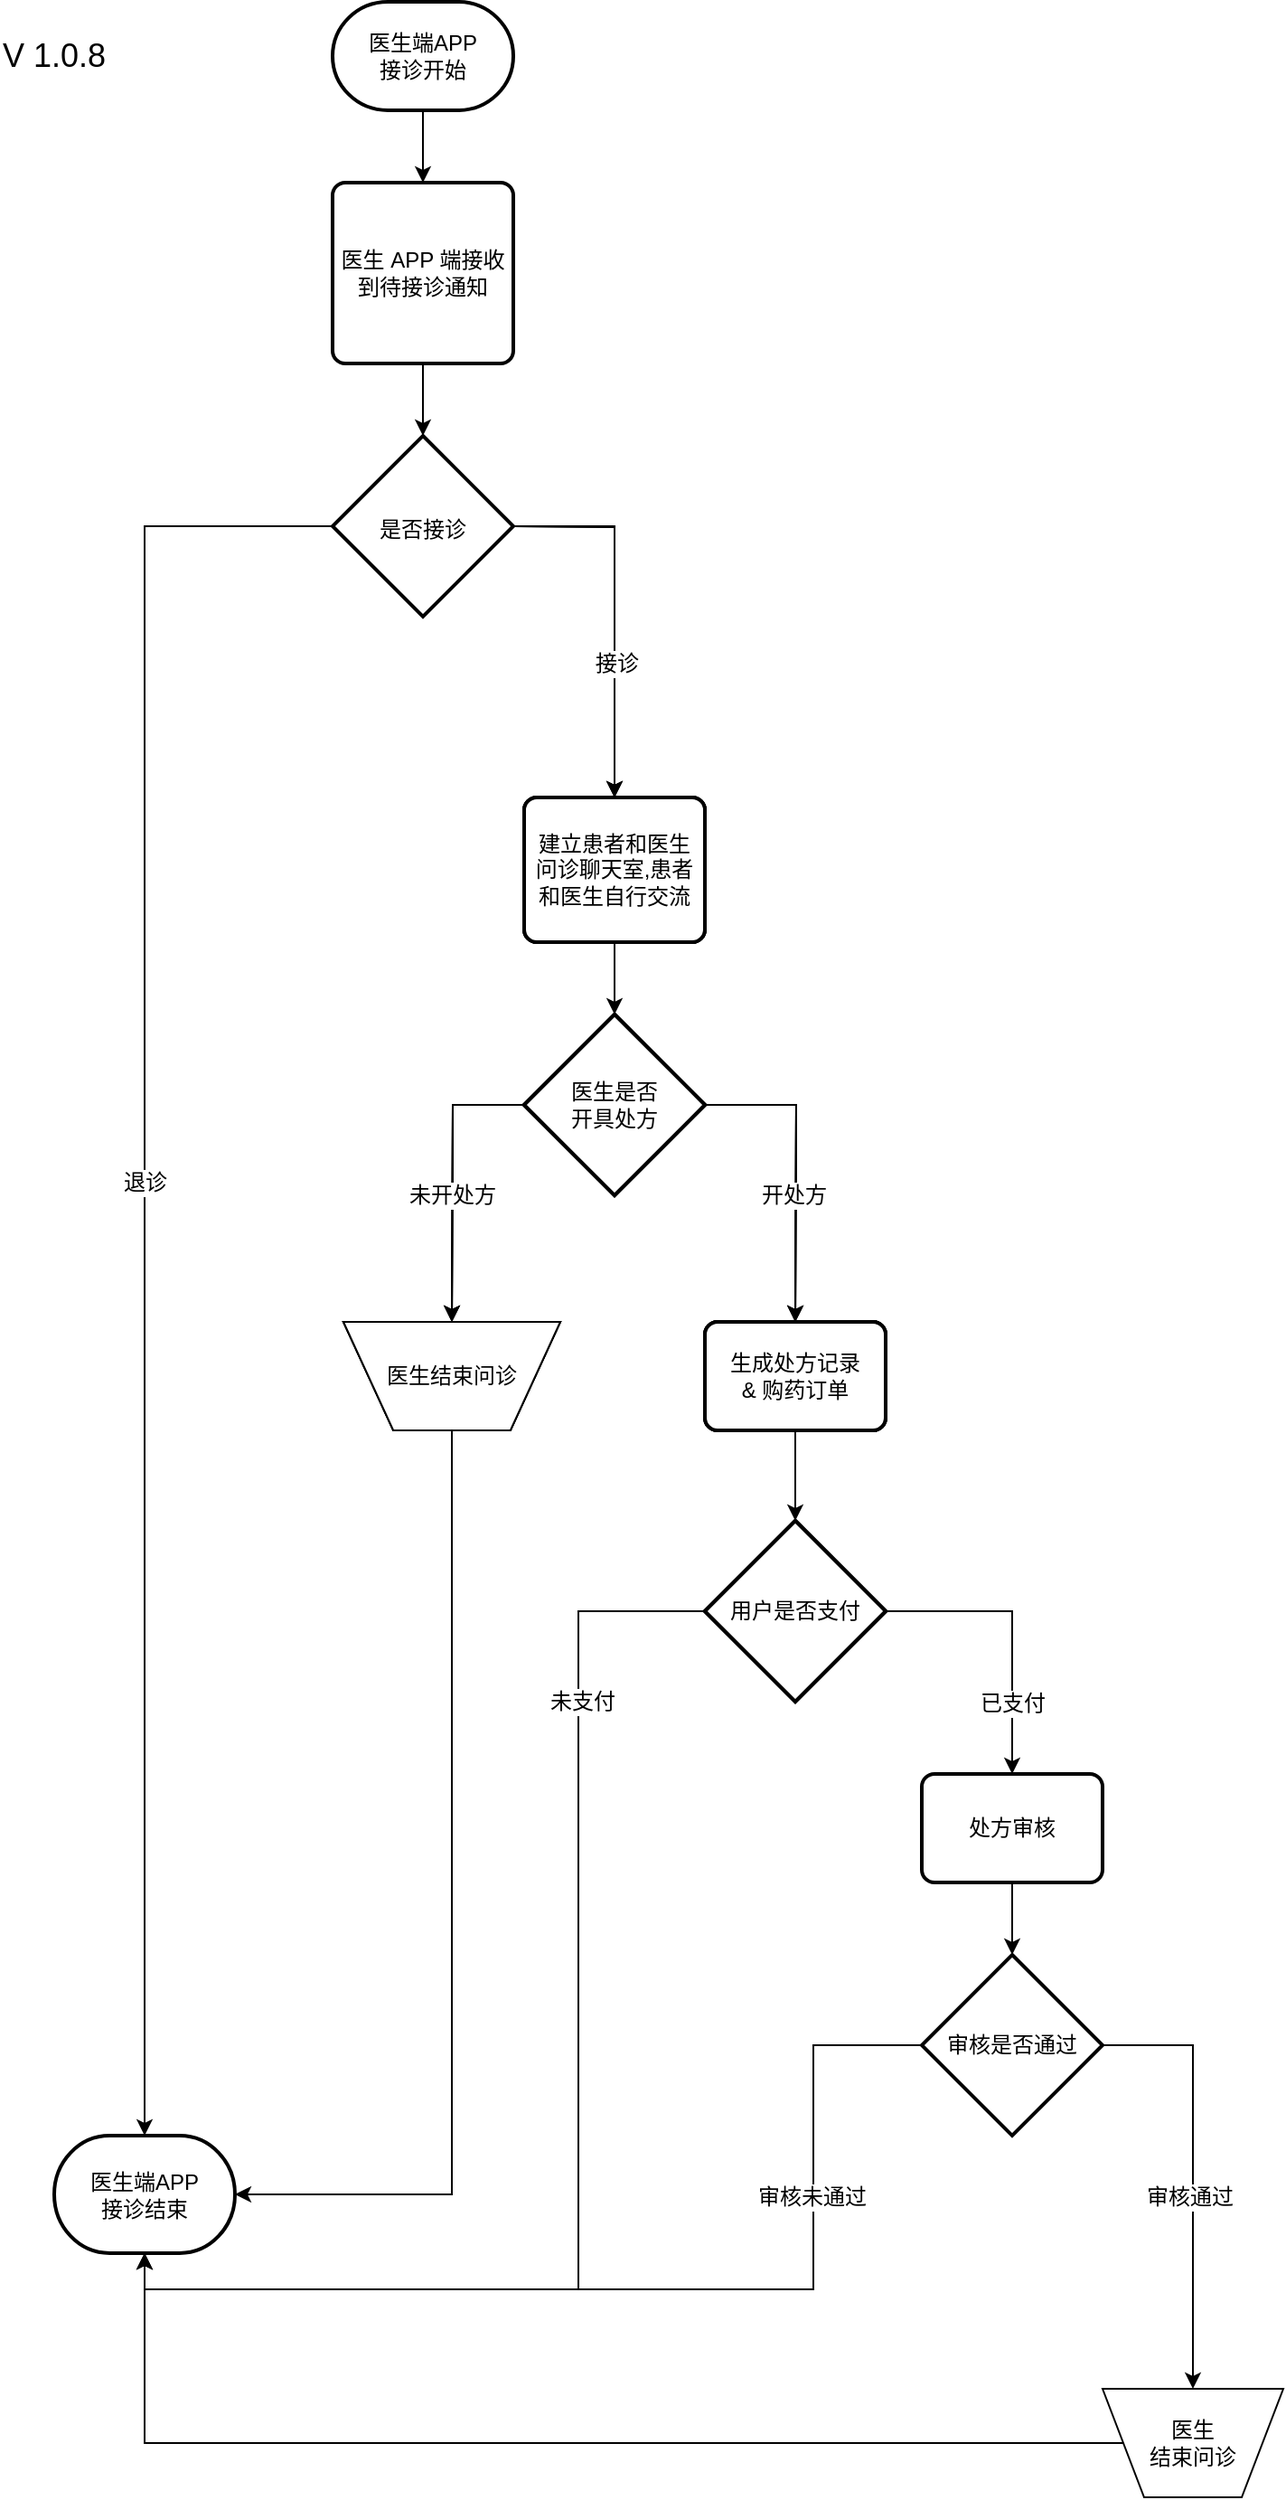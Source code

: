 <mxfile version="20.1.3" type="github">
  <diagram id="C5RBs43oDa-KdzZeNtuy" name="Page-1">
    <mxGraphModel dx="1422" dy="762" grid="1" gridSize="10" guides="1" tooltips="1" connect="1" arrows="1" fold="1" page="1" pageScale="1" pageWidth="827" pageHeight="1169" math="0" shadow="0">
      <root>
        <mxCell id="WIyWlLk6GJQsqaUBKTNV-0" />
        <mxCell id="WIyWlLk6GJQsqaUBKTNV-1" parent="WIyWlLk6GJQsqaUBKTNV-0" />
        <mxCell id="9-fcuSObMXvT9uvJyMpB-5" style="edgeStyle=orthogonalEdgeStyle;rounded=0;orthogonalLoop=1;jettySize=auto;html=1;exitX=0.5;exitY=1;exitDx=0;exitDy=0;exitPerimeter=0;fontSize=18;" edge="1" parent="WIyWlLk6GJQsqaUBKTNV-1" source="9-fcuSObMXvT9uvJyMpB-0" target="9-fcuSObMXvT9uvJyMpB-1">
          <mxGeometry relative="1" as="geometry" />
        </mxCell>
        <mxCell id="9-fcuSObMXvT9uvJyMpB-0" value="医生端APP&lt;br&gt;接诊开始" style="strokeWidth=2;html=1;shape=mxgraph.flowchart.terminator;whiteSpace=wrap;" vertex="1" parent="WIyWlLk6GJQsqaUBKTNV-1">
          <mxGeometry x="364" y="60" width="100" height="60" as="geometry" />
        </mxCell>
        <mxCell id="9-fcuSObMXvT9uvJyMpB-7" style="edgeStyle=orthogonalEdgeStyle;rounded=0;orthogonalLoop=1;jettySize=auto;html=1;exitX=0.5;exitY=1;exitDx=0;exitDy=0;fontSize=12;" edge="1" parent="WIyWlLk6GJQsqaUBKTNV-1" source="9-fcuSObMXvT9uvJyMpB-1" target="9-fcuSObMXvT9uvJyMpB-6">
          <mxGeometry relative="1" as="geometry" />
        </mxCell>
        <mxCell id="9-fcuSObMXvT9uvJyMpB-1" value="医生 APP 端接收到待接诊通知" style="rounded=1;whiteSpace=wrap;html=1;absoluteArcSize=1;arcSize=14;strokeWidth=2;" vertex="1" parent="WIyWlLk6GJQsqaUBKTNV-1">
          <mxGeometry x="364" y="160" width="100" height="100" as="geometry" />
        </mxCell>
        <mxCell id="9-fcuSObMXvT9uvJyMpB-3" value="&lt;font style=&quot;font-size: 18px;&quot;&gt;V 1.0.8&lt;/font&gt;" style="text;html=1;strokeColor=none;fillColor=none;align=center;verticalAlign=middle;whiteSpace=wrap;rounded=0;" vertex="1" parent="WIyWlLk6GJQsqaUBKTNV-1">
          <mxGeometry x="180" y="75" width="60" height="30" as="geometry" />
        </mxCell>
        <mxCell id="9-fcuSObMXvT9uvJyMpB-8" value="退诊" style="edgeStyle=orthogonalEdgeStyle;rounded=0;orthogonalLoop=1;jettySize=auto;html=1;fontSize=12;entryX=0.5;entryY=0;entryDx=0;entryDy=0;entryPerimeter=0;" edge="1" parent="WIyWlLk6GJQsqaUBKTNV-1" source="9-fcuSObMXvT9uvJyMpB-6" target="9-fcuSObMXvT9uvJyMpB-9">
          <mxGeometry x="-0.06" relative="1" as="geometry">
            <mxPoint x="310" y="490" as="targetPoint" />
            <Array as="points">
              <mxPoint x="260" y="350" />
            </Array>
            <mxPoint as="offset" />
          </mxGeometry>
        </mxCell>
        <mxCell id="9-fcuSObMXvT9uvJyMpB-10" style="edgeStyle=orthogonalEdgeStyle;rounded=0;orthogonalLoop=1;jettySize=auto;html=1;fontSize=12;entryX=0.5;entryY=0;entryDx=0;entryDy=0;" edge="1" parent="WIyWlLk6GJQsqaUBKTNV-1" source="9-fcuSObMXvT9uvJyMpB-6" target="9-fcuSObMXvT9uvJyMpB-12">
          <mxGeometry relative="1" as="geometry">
            <mxPoint x="520" y="490" as="targetPoint" />
          </mxGeometry>
        </mxCell>
        <mxCell id="9-fcuSObMXvT9uvJyMpB-11" value="接诊" style="edgeLabel;html=1;align=center;verticalAlign=middle;resizable=0;points=[];fontSize=12;" vertex="1" connectable="0" parent="9-fcuSObMXvT9uvJyMpB-10">
          <mxGeometry x="0.112" y="1" relative="1" as="geometry">
            <mxPoint y="17" as="offset" />
          </mxGeometry>
        </mxCell>
        <mxCell id="9-fcuSObMXvT9uvJyMpB-6" value="&lt;font style=&quot;font-size: 12px;&quot;&gt;是否接诊&lt;/font&gt;" style="strokeWidth=2;html=1;shape=mxgraph.flowchart.decision;whiteSpace=wrap;fontSize=18;" vertex="1" parent="WIyWlLk6GJQsqaUBKTNV-1">
          <mxGeometry x="364" y="300" width="100" height="100" as="geometry" />
        </mxCell>
        <mxCell id="9-fcuSObMXvT9uvJyMpB-9" value="医生端APP&lt;br&gt;接诊结束" style="strokeWidth=2;html=1;shape=mxgraph.flowchart.terminator;whiteSpace=wrap;" vertex="1" parent="WIyWlLk6GJQsqaUBKTNV-1">
          <mxGeometry x="210" y="1240" width="100" height="65" as="geometry" />
        </mxCell>
        <mxCell id="9-fcuSObMXvT9uvJyMpB-14" style="edgeStyle=orthogonalEdgeStyle;rounded=0;orthogonalLoop=1;jettySize=auto;html=1;exitX=0.5;exitY=1;exitDx=0;exitDy=0;entryX=0.5;entryY=0;entryDx=0;entryDy=0;entryPerimeter=0;fontSize=12;" edge="1" parent="WIyWlLk6GJQsqaUBKTNV-1" source="9-fcuSObMXvT9uvJyMpB-12" target="9-fcuSObMXvT9uvJyMpB-13">
          <mxGeometry relative="1" as="geometry" />
        </mxCell>
        <mxCell id="9-fcuSObMXvT9uvJyMpB-12" value="建立患者和医生&lt;br&gt;问诊聊天室,患者和医生自行交流" style="rounded=1;whiteSpace=wrap;html=1;absoluteArcSize=1;arcSize=14;strokeWidth=2;fontSize=12;" vertex="1" parent="WIyWlLk6GJQsqaUBKTNV-1">
          <mxGeometry x="470" y="500" width="100" height="80" as="geometry" />
        </mxCell>
        <mxCell id="9-fcuSObMXvT9uvJyMpB-15" style="edgeStyle=orthogonalEdgeStyle;rounded=0;orthogonalLoop=1;jettySize=auto;html=1;fontSize=12;" edge="1" parent="WIyWlLk6GJQsqaUBKTNV-1" source="9-fcuSObMXvT9uvJyMpB-13">
          <mxGeometry relative="1" as="geometry">
            <mxPoint x="430" y="790" as="targetPoint" />
          </mxGeometry>
        </mxCell>
        <mxCell id="9-fcuSObMXvT9uvJyMpB-16" value="未开处方" style="edgeLabel;html=1;align=center;verticalAlign=middle;resizable=0;points=[];fontSize=12;" vertex="1" connectable="0" parent="9-fcuSObMXvT9uvJyMpB-15">
          <mxGeometry x="0.113" y="-1" relative="1" as="geometry">
            <mxPoint as="offset" />
          </mxGeometry>
        </mxCell>
        <mxCell id="9-fcuSObMXvT9uvJyMpB-24" style="edgeStyle=orthogonalEdgeStyle;rounded=0;orthogonalLoop=1;jettySize=auto;html=1;fontSize=12;" edge="1" parent="WIyWlLk6GJQsqaUBKTNV-1" source="9-fcuSObMXvT9uvJyMpB-13">
          <mxGeometry relative="1" as="geometry">
            <mxPoint x="620" y="790" as="targetPoint" />
          </mxGeometry>
        </mxCell>
        <mxCell id="9-fcuSObMXvT9uvJyMpB-25" value="开处方" style="edgeLabel;html=1;align=center;verticalAlign=middle;resizable=0;points=[];fontSize=12;" vertex="1" connectable="0" parent="9-fcuSObMXvT9uvJyMpB-24">
          <mxGeometry x="0.094" y="-2" relative="1" as="geometry">
            <mxPoint y="7" as="offset" />
          </mxGeometry>
        </mxCell>
        <mxCell id="9-fcuSObMXvT9uvJyMpB-13" value="医生是否&lt;br&gt;开具处方" style="strokeWidth=2;html=1;shape=mxgraph.flowchart.decision;whiteSpace=wrap;fontSize=12;" vertex="1" parent="WIyWlLk6GJQsqaUBKTNV-1">
          <mxGeometry x="470" y="620" width="100" height="100" as="geometry" />
        </mxCell>
        <mxCell id="9-fcuSObMXvT9uvJyMpB-23" style="edgeStyle=orthogonalEdgeStyle;rounded=0;orthogonalLoop=1;jettySize=auto;html=1;entryX=1;entryY=0.5;entryDx=0;entryDy=0;entryPerimeter=0;fontSize=12;exitX=0.5;exitY=1;exitDx=0;exitDy=0;" edge="1" parent="WIyWlLk6GJQsqaUBKTNV-1" source="9-fcuSObMXvT9uvJyMpB-17" target="9-fcuSObMXvT9uvJyMpB-9">
          <mxGeometry relative="1" as="geometry" />
        </mxCell>
        <mxCell id="9-fcuSObMXvT9uvJyMpB-17" value="医生结束问诊" style="verticalLabelPosition=middle;verticalAlign=middle;html=1;shape=trapezoid;perimeter=trapezoidPerimeter;whiteSpace=wrap;size=0.23;arcSize=10;flipV=1;labelPosition=center;align=center;fontSize=12;" vertex="1" parent="WIyWlLk6GJQsqaUBKTNV-1">
          <mxGeometry x="370" y="790" width="120" height="60" as="geometry" />
        </mxCell>
        <mxCell id="9-fcuSObMXvT9uvJyMpB-35" style="edgeStyle=orthogonalEdgeStyle;rounded=0;orthogonalLoop=1;jettySize=auto;html=1;fontSize=12;" edge="1" parent="WIyWlLk6GJQsqaUBKTNV-1" source="9-fcuSObMXvT9uvJyMpB-26" target="9-fcuSObMXvT9uvJyMpB-34">
          <mxGeometry relative="1" as="geometry" />
        </mxCell>
        <mxCell id="9-fcuSObMXvT9uvJyMpB-26" value="生成处方记录&lt;br&gt;&amp;amp; 购药订单" style="rounded=1;whiteSpace=wrap;html=1;absoluteArcSize=1;arcSize=14;strokeWidth=2;fontSize=12;" vertex="1" parent="WIyWlLk6GJQsqaUBKTNV-1">
          <mxGeometry x="570" y="790" width="100" height="60" as="geometry" />
        </mxCell>
        <mxCell id="9-fcuSObMXvT9uvJyMpB-32" style="edgeStyle=orthogonalEdgeStyle;rounded=0;orthogonalLoop=1;jettySize=auto;html=1;exitX=0.5;exitY=1;exitDx=0;exitDy=0;entryX=0.5;entryY=0;entryDx=0;entryDy=0;entryPerimeter=0;fontSize=12;" edge="1" parent="WIyWlLk6GJQsqaUBKTNV-1" source="9-fcuSObMXvT9uvJyMpB-29" target="9-fcuSObMXvT9uvJyMpB-31">
          <mxGeometry relative="1" as="geometry" />
        </mxCell>
        <mxCell id="9-fcuSObMXvT9uvJyMpB-29" value="处方审核" style="rounded=1;whiteSpace=wrap;html=1;absoluteArcSize=1;arcSize=14;strokeWidth=2;fontSize=12;" vertex="1" parent="WIyWlLk6GJQsqaUBKTNV-1">
          <mxGeometry x="690" y="1040" width="100" height="60" as="geometry" />
        </mxCell>
        <mxCell id="9-fcuSObMXvT9uvJyMpB-41" style="edgeStyle=orthogonalEdgeStyle;rounded=0;orthogonalLoop=1;jettySize=auto;html=1;entryX=0.5;entryY=1;entryDx=0;entryDy=0;entryPerimeter=0;fontSize=12;" edge="1" parent="WIyWlLk6GJQsqaUBKTNV-1" source="9-fcuSObMXvT9uvJyMpB-31" target="9-fcuSObMXvT9uvJyMpB-9">
          <mxGeometry relative="1" as="geometry">
            <Array as="points">
              <mxPoint x="630" y="1190" />
              <mxPoint x="630" y="1325" />
              <mxPoint x="260" y="1325" />
            </Array>
          </mxGeometry>
        </mxCell>
        <mxCell id="9-fcuSObMXvT9uvJyMpB-42" value="审核未通过" style="edgeLabel;html=1;align=center;verticalAlign=middle;resizable=0;points=[];fontSize=12;" vertex="1" connectable="0" parent="9-fcuSObMXvT9uvJyMpB-41">
          <mxGeometry x="-0.51" y="-1" relative="1" as="geometry">
            <mxPoint as="offset" />
          </mxGeometry>
        </mxCell>
        <mxCell id="9-fcuSObMXvT9uvJyMpB-43" style="edgeStyle=orthogonalEdgeStyle;rounded=0;orthogonalLoop=1;jettySize=auto;html=1;fontSize=12;" edge="1" parent="WIyWlLk6GJQsqaUBKTNV-1" source="9-fcuSObMXvT9uvJyMpB-31">
          <mxGeometry relative="1" as="geometry">
            <mxPoint x="840" y="1380" as="targetPoint" />
            <Array as="points">
              <mxPoint x="840" y="1190" />
            </Array>
          </mxGeometry>
        </mxCell>
        <mxCell id="9-fcuSObMXvT9uvJyMpB-44" value="审核通过" style="edgeLabel;html=1;align=center;verticalAlign=middle;resizable=0;points=[];fontSize=12;" vertex="1" connectable="0" parent="9-fcuSObMXvT9uvJyMpB-43">
          <mxGeometry x="0.096" y="-2" relative="1" as="geometry">
            <mxPoint y="2" as="offset" />
          </mxGeometry>
        </mxCell>
        <mxCell id="9-fcuSObMXvT9uvJyMpB-31" value="审核是否通过" style="strokeWidth=2;html=1;shape=mxgraph.flowchart.decision;whiteSpace=wrap;fontSize=12;" vertex="1" parent="WIyWlLk6GJQsqaUBKTNV-1">
          <mxGeometry x="690" y="1140" width="100" height="100" as="geometry" />
        </mxCell>
        <mxCell id="9-fcuSObMXvT9uvJyMpB-36" style="edgeStyle=orthogonalEdgeStyle;rounded=0;orthogonalLoop=1;jettySize=auto;html=1;entryX=0.5;entryY=1;entryDx=0;entryDy=0;entryPerimeter=0;fontSize=12;" edge="1" parent="WIyWlLk6GJQsqaUBKTNV-1" source="9-fcuSObMXvT9uvJyMpB-34" target="9-fcuSObMXvT9uvJyMpB-9">
          <mxGeometry relative="1" as="geometry">
            <Array as="points">
              <mxPoint x="500" y="950" />
              <mxPoint x="500" y="1325" />
              <mxPoint x="260" y="1325" />
            </Array>
          </mxGeometry>
        </mxCell>
        <mxCell id="9-fcuSObMXvT9uvJyMpB-39" value="未支付" style="edgeLabel;html=1;align=center;verticalAlign=middle;resizable=0;points=[];fontSize=12;" vertex="1" connectable="0" parent="9-fcuSObMXvT9uvJyMpB-36">
          <mxGeometry x="-0.158" y="2" relative="1" as="geometry">
            <mxPoint y="-177" as="offset" />
          </mxGeometry>
        </mxCell>
        <mxCell id="9-fcuSObMXvT9uvJyMpB-38" style="edgeStyle=orthogonalEdgeStyle;rounded=0;orthogonalLoop=1;jettySize=auto;html=1;entryX=0.5;entryY=0;entryDx=0;entryDy=0;fontSize=12;exitX=1;exitY=0.5;exitDx=0;exitDy=0;exitPerimeter=0;" edge="1" parent="WIyWlLk6GJQsqaUBKTNV-1" source="9-fcuSObMXvT9uvJyMpB-34" target="9-fcuSObMXvT9uvJyMpB-29">
          <mxGeometry relative="1" as="geometry">
            <mxPoint x="680" y="950" as="sourcePoint" />
          </mxGeometry>
        </mxCell>
        <mxCell id="9-fcuSObMXvT9uvJyMpB-40" value="已支付" style="edgeLabel;html=1;align=center;verticalAlign=middle;resizable=0;points=[];fontSize=12;" vertex="1" connectable="0" parent="9-fcuSObMXvT9uvJyMpB-38">
          <mxGeometry x="0.267" y="1" relative="1" as="geometry">
            <mxPoint x="-1" y="19" as="offset" />
          </mxGeometry>
        </mxCell>
        <mxCell id="9-fcuSObMXvT9uvJyMpB-34" value="用户是否支付" style="strokeWidth=2;html=1;shape=mxgraph.flowchart.decision;whiteSpace=wrap;fontSize=12;" vertex="1" parent="WIyWlLk6GJQsqaUBKTNV-1">
          <mxGeometry x="570" y="900" width="100" height="100" as="geometry" />
        </mxCell>
        <mxCell id="9-fcuSObMXvT9uvJyMpB-45" style="edgeStyle=orthogonalEdgeStyle;rounded=0;orthogonalLoop=1;jettySize=auto;html=1;fontSize=12;entryX=0.5;entryY=0;entryDx=0;entryDy=0;" edge="1" target="9-fcuSObMXvT9uvJyMpB-47" parent="WIyWlLk6GJQsqaUBKTNV-1">
          <mxGeometry relative="1" as="geometry">
            <mxPoint x="520" y="490" as="targetPoint" />
            <mxPoint x="464" y="350" as="sourcePoint" />
          </mxGeometry>
        </mxCell>
        <mxCell id="9-fcuSObMXvT9uvJyMpB-46" value="接诊" style="edgeLabel;html=1;align=center;verticalAlign=middle;resizable=0;points=[];fontSize=12;" vertex="1" connectable="0" parent="9-fcuSObMXvT9uvJyMpB-45">
          <mxGeometry x="0.112" y="1" relative="1" as="geometry">
            <mxPoint y="17" as="offset" />
          </mxGeometry>
        </mxCell>
        <mxCell id="9-fcuSObMXvT9uvJyMpB-47" value="建立患者和医生&lt;br&gt;问诊聊天室,患者和医生自行交流" style="rounded=1;whiteSpace=wrap;html=1;absoluteArcSize=1;arcSize=14;strokeWidth=2;fontSize=12;" vertex="1" parent="WIyWlLk6GJQsqaUBKTNV-1">
          <mxGeometry x="470" y="500" width="100" height="80" as="geometry" />
        </mxCell>
        <mxCell id="9-fcuSObMXvT9uvJyMpB-48" value="医生是否&lt;br&gt;开具处方" style="strokeWidth=2;html=1;shape=mxgraph.flowchart.decision;whiteSpace=wrap;fontSize=12;" vertex="1" parent="WIyWlLk6GJQsqaUBKTNV-1">
          <mxGeometry x="470" y="620" width="100" height="100" as="geometry" />
        </mxCell>
        <mxCell id="9-fcuSObMXvT9uvJyMpB-49" value="医生结束问诊" style="verticalLabelPosition=middle;verticalAlign=middle;html=1;shape=trapezoid;perimeter=trapezoidPerimeter;whiteSpace=wrap;size=0.23;arcSize=10;flipV=1;labelPosition=center;align=center;fontSize=12;" vertex="1" parent="WIyWlLk6GJQsqaUBKTNV-1">
          <mxGeometry x="370" y="790" width="120" height="60" as="geometry" />
        </mxCell>
        <mxCell id="9-fcuSObMXvT9uvJyMpB-50" style="edgeStyle=orthogonalEdgeStyle;rounded=0;orthogonalLoop=1;jettySize=auto;html=1;fontSize=12;" edge="1" source="9-fcuSObMXvT9uvJyMpB-48" parent="WIyWlLk6GJQsqaUBKTNV-1">
          <mxGeometry relative="1" as="geometry">
            <mxPoint x="430" y="790" as="targetPoint" />
          </mxGeometry>
        </mxCell>
        <mxCell id="9-fcuSObMXvT9uvJyMpB-51" value="未开处方" style="edgeLabel;html=1;align=center;verticalAlign=middle;resizable=0;points=[];fontSize=12;" vertex="1" connectable="0" parent="9-fcuSObMXvT9uvJyMpB-50">
          <mxGeometry x="0.113" y="-1" relative="1" as="geometry">
            <mxPoint as="offset" />
          </mxGeometry>
        </mxCell>
        <mxCell id="9-fcuSObMXvT9uvJyMpB-52" style="edgeStyle=orthogonalEdgeStyle;rounded=0;orthogonalLoop=1;jettySize=auto;html=1;fontSize=12;" edge="1" source="9-fcuSObMXvT9uvJyMpB-48" parent="WIyWlLk6GJQsqaUBKTNV-1">
          <mxGeometry relative="1" as="geometry">
            <mxPoint x="620" y="790" as="targetPoint" />
          </mxGeometry>
        </mxCell>
        <mxCell id="9-fcuSObMXvT9uvJyMpB-53" value="开处方" style="edgeLabel;html=1;align=center;verticalAlign=middle;resizable=0;points=[];fontSize=12;" vertex="1" connectable="0" parent="9-fcuSObMXvT9uvJyMpB-52">
          <mxGeometry x="0.094" y="-2" relative="1" as="geometry">
            <mxPoint y="7" as="offset" />
          </mxGeometry>
        </mxCell>
        <mxCell id="9-fcuSObMXvT9uvJyMpB-54" value="生成处方记录&lt;br&gt;&amp;amp; 购药订单" style="rounded=1;whiteSpace=wrap;html=1;absoluteArcSize=1;arcSize=14;strokeWidth=2;fontSize=12;" vertex="1" parent="WIyWlLk6GJQsqaUBKTNV-1">
          <mxGeometry x="570" y="790" width="100" height="60" as="geometry" />
        </mxCell>
        <mxCell id="9-fcuSObMXvT9uvJyMpB-55" value="用户是否支付" style="strokeWidth=2;html=1;shape=mxgraph.flowchart.decision;whiteSpace=wrap;fontSize=12;" vertex="1" parent="WIyWlLk6GJQsqaUBKTNV-1">
          <mxGeometry x="570" y="900" width="100" height="100" as="geometry" />
        </mxCell>
        <mxCell id="9-fcuSObMXvT9uvJyMpB-57" style="edgeStyle=orthogonalEdgeStyle;rounded=0;orthogonalLoop=1;jettySize=auto;html=1;fontSize=12;entryX=0.5;entryY=0;entryDx=0;entryDy=0;" edge="1" target="9-fcuSObMXvT9uvJyMpB-59" parent="WIyWlLk6GJQsqaUBKTNV-1">
          <mxGeometry relative="1" as="geometry">
            <mxPoint x="520" y="490" as="targetPoint" />
            <mxPoint x="464" y="350" as="sourcePoint" />
          </mxGeometry>
        </mxCell>
        <mxCell id="9-fcuSObMXvT9uvJyMpB-58" value="接诊" style="edgeLabel;html=1;align=center;verticalAlign=middle;resizable=0;points=[];fontSize=12;" vertex="1" connectable="0" parent="9-fcuSObMXvT9uvJyMpB-57">
          <mxGeometry x="0.112" y="1" relative="1" as="geometry">
            <mxPoint y="17" as="offset" />
          </mxGeometry>
        </mxCell>
        <mxCell id="9-fcuSObMXvT9uvJyMpB-59" value="建立患者和医生&lt;br&gt;问诊聊天室,患者和医生自行交流" style="rounded=1;whiteSpace=wrap;html=1;absoluteArcSize=1;arcSize=14;strokeWidth=2;fontSize=12;" vertex="1" parent="WIyWlLk6GJQsqaUBKTNV-1">
          <mxGeometry x="470" y="500" width="100" height="80" as="geometry" />
        </mxCell>
        <mxCell id="9-fcuSObMXvT9uvJyMpB-60" value="医生是否&lt;br&gt;开具处方" style="strokeWidth=2;html=1;shape=mxgraph.flowchart.decision;whiteSpace=wrap;fontSize=12;" vertex="1" parent="WIyWlLk6GJQsqaUBKTNV-1">
          <mxGeometry x="470" y="620" width="100" height="100" as="geometry" />
        </mxCell>
        <mxCell id="9-fcuSObMXvT9uvJyMpB-61" value="医生结束问诊" style="verticalLabelPosition=middle;verticalAlign=middle;html=1;shape=trapezoid;perimeter=trapezoidPerimeter;whiteSpace=wrap;size=0.23;arcSize=10;flipV=1;labelPosition=center;align=center;fontSize=12;" vertex="1" parent="WIyWlLk6GJQsqaUBKTNV-1">
          <mxGeometry x="370" y="790" width="120" height="60" as="geometry" />
        </mxCell>
        <mxCell id="9-fcuSObMXvT9uvJyMpB-62" style="edgeStyle=orthogonalEdgeStyle;rounded=0;orthogonalLoop=1;jettySize=auto;html=1;fontSize=12;" edge="1" source="9-fcuSObMXvT9uvJyMpB-60" parent="WIyWlLk6GJQsqaUBKTNV-1">
          <mxGeometry relative="1" as="geometry">
            <mxPoint x="430" y="790" as="targetPoint" />
          </mxGeometry>
        </mxCell>
        <mxCell id="9-fcuSObMXvT9uvJyMpB-63" value="未开处方" style="edgeLabel;html=1;align=center;verticalAlign=middle;resizable=0;points=[];fontSize=12;" vertex="1" connectable="0" parent="9-fcuSObMXvT9uvJyMpB-62">
          <mxGeometry x="0.113" y="-1" relative="1" as="geometry">
            <mxPoint as="offset" />
          </mxGeometry>
        </mxCell>
        <mxCell id="9-fcuSObMXvT9uvJyMpB-64" style="edgeStyle=orthogonalEdgeStyle;rounded=0;orthogonalLoop=1;jettySize=auto;html=1;fontSize=12;" edge="1" source="9-fcuSObMXvT9uvJyMpB-60" parent="WIyWlLk6GJQsqaUBKTNV-1">
          <mxGeometry relative="1" as="geometry">
            <mxPoint x="620" y="790" as="targetPoint" />
          </mxGeometry>
        </mxCell>
        <mxCell id="9-fcuSObMXvT9uvJyMpB-65" value="开处方" style="edgeLabel;html=1;align=center;verticalAlign=middle;resizable=0;points=[];fontSize=12;" vertex="1" connectable="0" parent="9-fcuSObMXvT9uvJyMpB-64">
          <mxGeometry x="0.094" y="-2" relative="1" as="geometry">
            <mxPoint y="7" as="offset" />
          </mxGeometry>
        </mxCell>
        <mxCell id="9-fcuSObMXvT9uvJyMpB-66" value="生成处方记录&lt;br&gt;&amp;amp; 购药订单" style="rounded=1;whiteSpace=wrap;html=1;absoluteArcSize=1;arcSize=14;strokeWidth=2;fontSize=12;" vertex="1" parent="WIyWlLk6GJQsqaUBKTNV-1">
          <mxGeometry x="570" y="790" width="100" height="60" as="geometry" />
        </mxCell>
        <mxCell id="9-fcuSObMXvT9uvJyMpB-67" value="用户是否支付" style="strokeWidth=2;html=1;shape=mxgraph.flowchart.decision;whiteSpace=wrap;fontSize=12;" vertex="1" parent="WIyWlLk6GJQsqaUBKTNV-1">
          <mxGeometry x="570" y="900" width="100" height="100" as="geometry" />
        </mxCell>
        <mxCell id="9-fcuSObMXvT9uvJyMpB-71" style="edgeStyle=orthogonalEdgeStyle;rounded=0;orthogonalLoop=1;jettySize=auto;html=1;entryX=0.5;entryY=1;entryDx=0;entryDy=0;entryPerimeter=0;fontSize=12;" edge="1" parent="WIyWlLk6GJQsqaUBKTNV-1" source="9-fcuSObMXvT9uvJyMpB-70" target="9-fcuSObMXvT9uvJyMpB-9">
          <mxGeometry relative="1" as="geometry" />
        </mxCell>
        <mxCell id="9-fcuSObMXvT9uvJyMpB-70" value="医生&lt;br&gt;结束问诊" style="verticalLabelPosition=middle;verticalAlign=middle;html=1;shape=trapezoid;perimeter=trapezoidPerimeter;whiteSpace=wrap;size=0.23;arcSize=10;flipV=1;labelPosition=center;align=center;fontSize=12;" vertex="1" parent="WIyWlLk6GJQsqaUBKTNV-1">
          <mxGeometry x="790" y="1380" width="100" height="60" as="geometry" />
        </mxCell>
      </root>
    </mxGraphModel>
  </diagram>
</mxfile>
